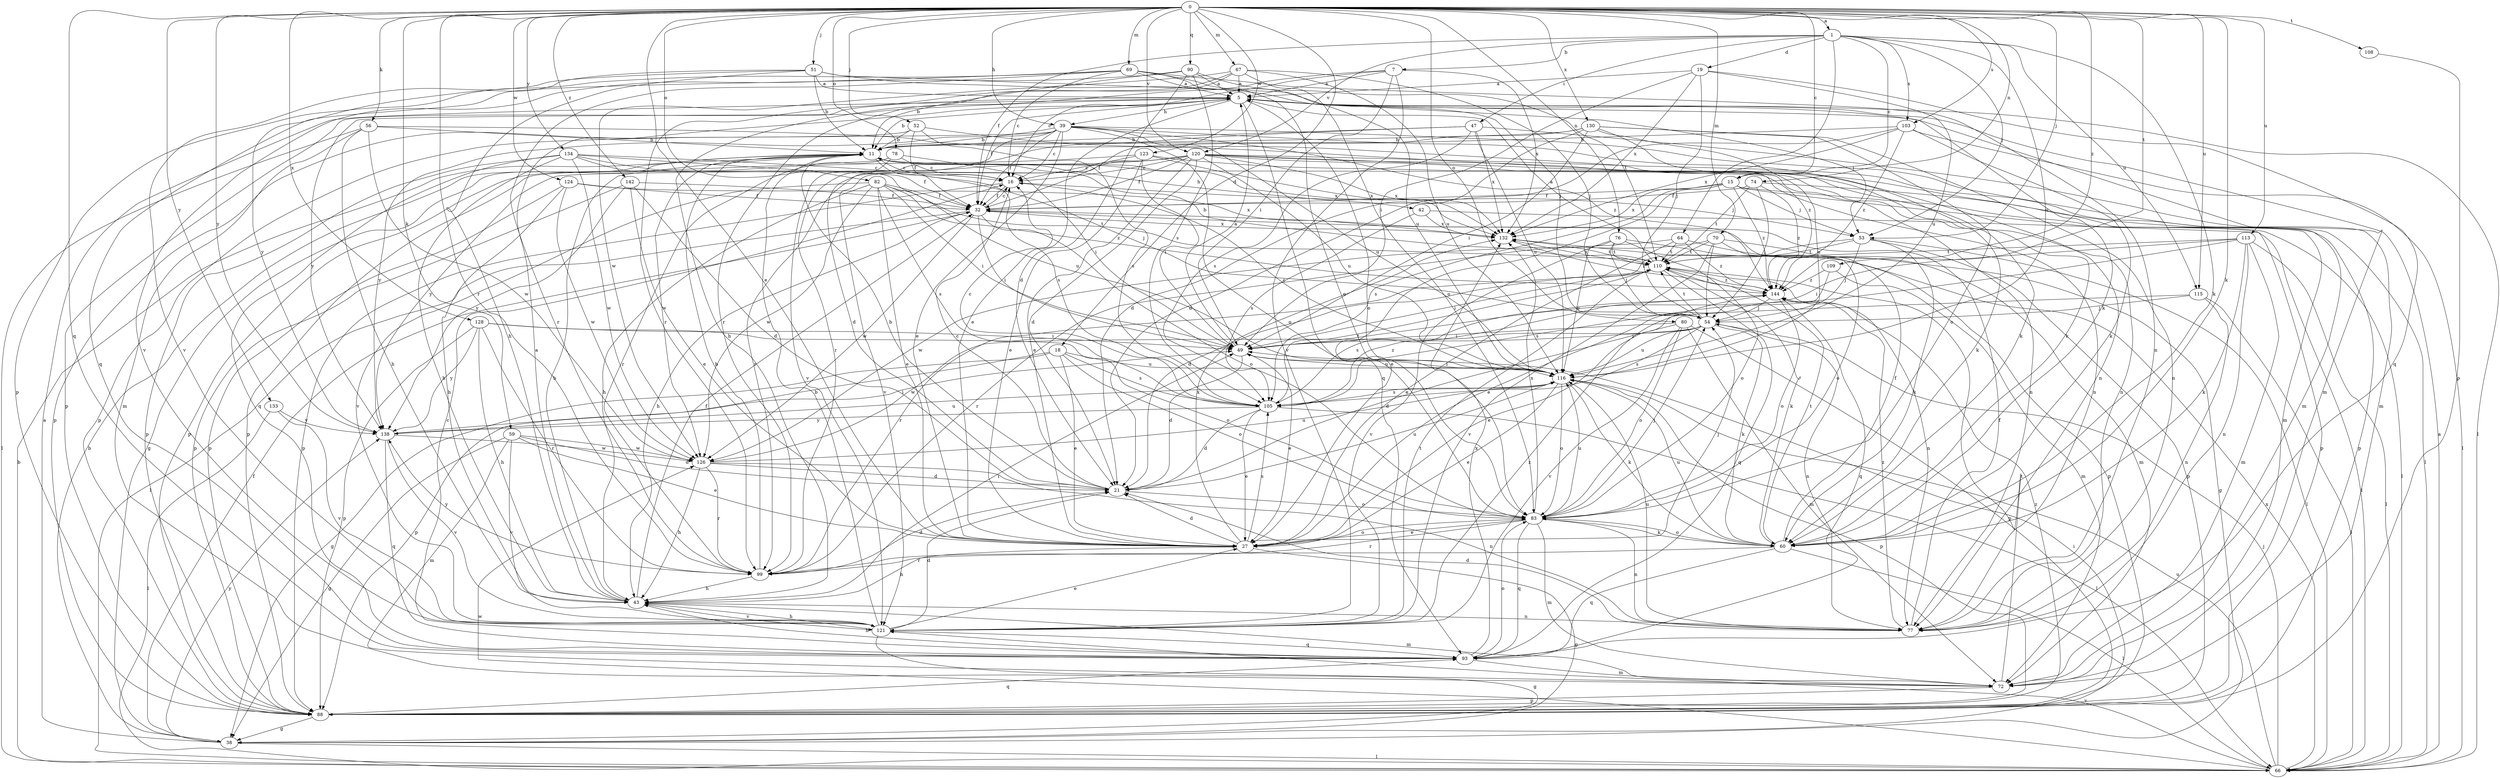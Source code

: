 strict digraph  {
0;
1;
5;
7;
11;
15;
16;
18;
19;
21;
27;
32;
38;
39;
42;
43;
47;
49;
51;
52;
53;
54;
56;
59;
60;
64;
66;
67;
69;
70;
72;
74;
76;
77;
78;
80;
82;
83;
88;
90;
93;
99;
103;
105;
108;
109;
110;
113;
115;
116;
120;
121;
123;
124;
126;
128;
130;
132;
133;
134;
138;
142;
144;
0 -> 1  [label=a];
0 -> 15  [label=c];
0 -> 18  [label=d];
0 -> 27  [label=e];
0 -> 39  [label=h];
0 -> 51  [label=j];
0 -> 52  [label=j];
0 -> 53  [label=j];
0 -> 56  [label=k];
0 -> 59  [label=k];
0 -> 60  [label=k];
0 -> 67  [label=m];
0 -> 69  [label=m];
0 -> 70  [label=m];
0 -> 74  [label=n];
0 -> 76  [label=n];
0 -> 78  [label=o];
0 -> 80  [label=o];
0 -> 82  [label=o];
0 -> 90  [label=q];
0 -> 93  [label=q];
0 -> 99  [label=r];
0 -> 103  [label=s];
0 -> 108  [label=t];
0 -> 109  [label=t];
0 -> 113  [label=u];
0 -> 115  [label=u];
0 -> 120  [label=v];
0 -> 123  [label=w];
0 -> 124  [label=w];
0 -> 128  [label=x];
0 -> 130  [label=x];
0 -> 133  [label=y];
0 -> 134  [label=y];
0 -> 138  [label=y];
0 -> 142  [label=z];
0 -> 144  [label=z];
1 -> 7  [label=b];
1 -> 15  [label=c];
1 -> 19  [label=d];
1 -> 32  [label=f];
1 -> 47  [label=i];
1 -> 53  [label=j];
1 -> 60  [label=k];
1 -> 64  [label=l];
1 -> 103  [label=s];
1 -> 115  [label=u];
1 -> 116  [label=u];
1 -> 120  [label=v];
5 -> 11  [label=b];
5 -> 27  [label=e];
5 -> 32  [label=f];
5 -> 39  [label=h];
5 -> 53  [label=j];
5 -> 66  [label=l];
5 -> 72  [label=m];
5 -> 83  [label=o];
5 -> 88  [label=p];
5 -> 93  [label=q];
5 -> 138  [label=y];
7 -> 5  [label=a];
7 -> 16  [label=c];
7 -> 49  [label=i];
7 -> 99  [label=r];
7 -> 121  [label=v];
7 -> 132  [label=x];
11 -> 16  [label=c];
11 -> 38  [label=g];
11 -> 42  [label=h];
11 -> 77  [label=n];
11 -> 105  [label=s];
11 -> 126  [label=w];
11 -> 132  [label=x];
15 -> 27  [label=e];
15 -> 32  [label=f];
15 -> 53  [label=j];
15 -> 66  [label=l];
15 -> 88  [label=p];
15 -> 105  [label=s];
15 -> 132  [label=x];
15 -> 144  [label=z];
16 -> 32  [label=f];
16 -> 53  [label=j];
16 -> 88  [label=p];
18 -> 27  [label=e];
18 -> 38  [label=g];
18 -> 83  [label=o];
18 -> 88  [label=p];
18 -> 105  [label=s];
18 -> 116  [label=u];
19 -> 5  [label=a];
19 -> 49  [label=i];
19 -> 54  [label=j];
19 -> 93  [label=q];
19 -> 116  [label=u];
19 -> 132  [label=x];
21 -> 11  [label=b];
21 -> 16  [label=c];
21 -> 83  [label=o];
21 -> 116  [label=u];
27 -> 21  [label=d];
27 -> 38  [label=g];
27 -> 43  [label=h];
27 -> 54  [label=j];
27 -> 83  [label=o];
27 -> 105  [label=s];
27 -> 132  [label=x];
32 -> 16  [label=c];
32 -> 43  [label=h];
32 -> 49  [label=i];
32 -> 66  [label=l];
32 -> 83  [label=o];
32 -> 126  [label=w];
32 -> 132  [label=x];
38 -> 5  [label=a];
38 -> 11  [label=b];
38 -> 32  [label=f];
38 -> 49  [label=i];
38 -> 66  [label=l];
38 -> 138  [label=y];
39 -> 11  [label=b];
39 -> 16  [label=c];
39 -> 27  [label=e];
39 -> 32  [label=f];
39 -> 60  [label=k];
39 -> 72  [label=m];
39 -> 83  [label=o];
39 -> 88  [label=p];
39 -> 116  [label=u];
39 -> 121  [label=v];
39 -> 138  [label=y];
39 -> 144  [label=z];
42 -> 66  [label=l];
42 -> 105  [label=s];
42 -> 132  [label=x];
43 -> 5  [label=a];
43 -> 11  [label=b];
43 -> 32  [label=f];
43 -> 49  [label=i];
43 -> 72  [label=m];
43 -> 77  [label=n];
43 -> 121  [label=v];
47 -> 11  [label=b];
47 -> 72  [label=m];
47 -> 99  [label=r];
47 -> 105  [label=s];
47 -> 116  [label=u];
47 -> 132  [label=x];
49 -> 5  [label=a];
49 -> 21  [label=d];
49 -> 27  [label=e];
49 -> 116  [label=u];
51 -> 5  [label=a];
51 -> 11  [label=b];
51 -> 43  [label=h];
51 -> 54  [label=j];
51 -> 60  [label=k];
51 -> 121  [label=v];
51 -> 138  [label=y];
52 -> 11  [label=b];
52 -> 32  [label=f];
52 -> 77  [label=n];
52 -> 88  [label=p];
52 -> 105  [label=s];
53 -> 21  [label=d];
53 -> 54  [label=j];
53 -> 60  [label=k];
53 -> 66  [label=l];
53 -> 88  [label=p];
53 -> 110  [label=t];
54 -> 49  [label=i];
54 -> 60  [label=k];
54 -> 77  [label=n];
54 -> 105  [label=s];
54 -> 110  [label=t];
54 -> 116  [label=u];
54 -> 126  [label=w];
56 -> 11  [label=b];
56 -> 43  [label=h];
56 -> 60  [label=k];
56 -> 66  [label=l];
56 -> 72  [label=m];
56 -> 126  [label=w];
59 -> 21  [label=d];
59 -> 27  [label=e];
59 -> 38  [label=g];
59 -> 72  [label=m];
59 -> 121  [label=v];
59 -> 126  [label=w];
60 -> 32  [label=f];
60 -> 66  [label=l];
60 -> 83  [label=o];
60 -> 93  [label=q];
60 -> 99  [label=r];
60 -> 110  [label=t];
60 -> 116  [label=u];
64 -> 27  [label=e];
64 -> 38  [label=g];
64 -> 110  [label=t];
64 -> 126  [label=w];
64 -> 144  [label=z];
66 -> 5  [label=a];
66 -> 11  [label=b];
66 -> 54  [label=j];
66 -> 116  [label=u];
66 -> 121  [label=v];
66 -> 126  [label=w];
66 -> 132  [label=x];
67 -> 5  [label=a];
67 -> 43  [label=h];
67 -> 54  [label=j];
67 -> 83  [label=o];
67 -> 99  [label=r];
67 -> 116  [label=u];
67 -> 126  [label=w];
69 -> 5  [label=a];
69 -> 16  [label=c];
69 -> 77  [label=n];
69 -> 83  [label=o];
69 -> 88  [label=p];
69 -> 99  [label=r];
69 -> 116  [label=u];
69 -> 121  [label=v];
70 -> 54  [label=j];
70 -> 72  [label=m];
70 -> 83  [label=o];
70 -> 99  [label=r];
70 -> 110  [label=t];
70 -> 121  [label=v];
72 -> 88  [label=p];
72 -> 110  [label=t];
74 -> 32  [label=f];
74 -> 54  [label=j];
74 -> 88  [label=p];
74 -> 110  [label=t];
74 -> 144  [label=z];
76 -> 54  [label=j];
76 -> 83  [label=o];
76 -> 88  [label=p];
76 -> 110  [label=t];
76 -> 116  [label=u];
76 -> 121  [label=v];
77 -> 21  [label=d];
77 -> 32  [label=f];
77 -> 116  [label=u];
77 -> 144  [label=z];
78 -> 16  [label=c];
78 -> 21  [label=d];
78 -> 49  [label=i];
78 -> 88  [label=p];
78 -> 99  [label=r];
80 -> 21  [label=d];
80 -> 49  [label=i];
80 -> 72  [label=m];
80 -> 83  [label=o];
80 -> 88  [label=p];
80 -> 121  [label=v];
82 -> 27  [label=e];
82 -> 32  [label=f];
82 -> 43  [label=h];
82 -> 49  [label=i];
82 -> 105  [label=s];
82 -> 110  [label=t];
82 -> 121  [label=v];
82 -> 126  [label=w];
82 -> 144  [label=z];
83 -> 27  [label=e];
83 -> 54  [label=j];
83 -> 60  [label=k];
83 -> 72  [label=m];
83 -> 77  [label=n];
83 -> 93  [label=q];
83 -> 99  [label=r];
83 -> 116  [label=u];
83 -> 132  [label=x];
88 -> 38  [label=g];
88 -> 93  [label=q];
88 -> 144  [label=z];
90 -> 5  [label=a];
90 -> 11  [label=b];
90 -> 21  [label=d];
90 -> 93  [label=q];
90 -> 105  [label=s];
90 -> 110  [label=t];
93 -> 16  [label=c];
93 -> 43  [label=h];
93 -> 72  [label=m];
93 -> 83  [label=o];
93 -> 132  [label=x];
99 -> 11  [label=b];
99 -> 21  [label=d];
99 -> 43  [label=h];
99 -> 138  [label=y];
103 -> 11  [label=b];
103 -> 21  [label=d];
103 -> 60  [label=k];
103 -> 66  [label=l];
103 -> 132  [label=x];
103 -> 144  [label=z];
105 -> 16  [label=c];
105 -> 21  [label=d];
105 -> 27  [label=e];
105 -> 66  [label=l];
105 -> 110  [label=t];
105 -> 138  [label=y];
105 -> 144  [label=z];
108 -> 88  [label=p];
109 -> 72  [label=m];
109 -> 105  [label=s];
109 -> 144  [label=z];
110 -> 5  [label=a];
110 -> 11  [label=b];
110 -> 49  [label=i];
110 -> 60  [label=k];
110 -> 77  [label=n];
110 -> 93  [label=q];
110 -> 99  [label=r];
110 -> 132  [label=x];
110 -> 144  [label=z];
113 -> 27  [label=e];
113 -> 49  [label=i];
113 -> 60  [label=k];
113 -> 66  [label=l];
113 -> 72  [label=m];
113 -> 77  [label=n];
113 -> 110  [label=t];
115 -> 27  [label=e];
115 -> 54  [label=j];
115 -> 66  [label=l];
115 -> 77  [label=n];
116 -> 16  [label=c];
116 -> 27  [label=e];
116 -> 49  [label=i];
116 -> 60  [label=k];
116 -> 83  [label=o];
116 -> 88  [label=p];
116 -> 105  [label=s];
120 -> 16  [label=c];
120 -> 21  [label=d];
120 -> 27  [label=e];
120 -> 32  [label=f];
120 -> 60  [label=k];
120 -> 66  [label=l];
120 -> 72  [label=m];
120 -> 77  [label=n];
120 -> 99  [label=r];
120 -> 116  [label=u];
120 -> 121  [label=v];
120 -> 132  [label=x];
120 -> 138  [label=y];
121 -> 11  [label=b];
121 -> 21  [label=d];
121 -> 27  [label=e];
121 -> 38  [label=g];
121 -> 43  [label=h];
121 -> 93  [label=q];
121 -> 110  [label=t];
121 -> 144  [label=z];
123 -> 16  [label=c];
123 -> 27  [label=e];
123 -> 49  [label=i];
123 -> 77  [label=n];
123 -> 88  [label=p];
123 -> 132  [label=x];
124 -> 32  [label=f];
124 -> 43  [label=h];
124 -> 88  [label=p];
124 -> 126  [label=w];
124 -> 132  [label=x];
126 -> 21  [label=d];
126 -> 43  [label=h];
126 -> 77  [label=n];
126 -> 99  [label=r];
126 -> 116  [label=u];
128 -> 43  [label=h];
128 -> 49  [label=i];
128 -> 83  [label=o];
128 -> 88  [label=p];
128 -> 99  [label=r];
128 -> 138  [label=y];
130 -> 11  [label=b];
130 -> 21  [label=d];
130 -> 32  [label=f];
130 -> 49  [label=i];
130 -> 77  [label=n];
130 -> 83  [label=o];
130 -> 116  [label=u];
130 -> 144  [label=z];
132 -> 110  [label=t];
132 -> 144  [label=z];
133 -> 66  [label=l];
133 -> 121  [label=v];
133 -> 138  [label=y];
134 -> 16  [label=c];
134 -> 32  [label=f];
134 -> 43  [label=h];
134 -> 54  [label=j];
134 -> 88  [label=p];
134 -> 93  [label=q];
134 -> 116  [label=u];
134 -> 126  [label=w];
138 -> 49  [label=i];
138 -> 93  [label=q];
138 -> 116  [label=u];
138 -> 121  [label=v];
138 -> 126  [label=w];
142 -> 21  [label=d];
142 -> 27  [label=e];
142 -> 32  [label=f];
142 -> 88  [label=p];
142 -> 138  [label=y];
144 -> 54  [label=j];
144 -> 83  [label=o];
144 -> 93  [label=q];
144 -> 105  [label=s];
}
